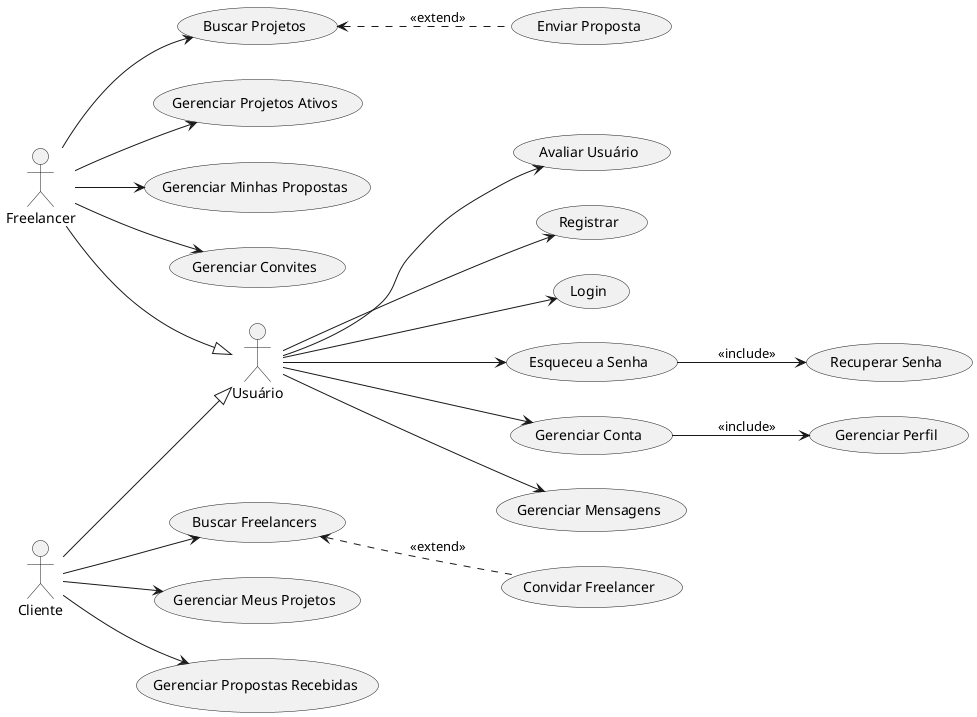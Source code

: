 @startuml usecase diagram
left to right direction

actor Usuário as User
actor Freelancer
actor Cliente

usecase "Registrar" as UC_Registrar
usecase "Login" as UC_Login
usecase "Esqueceu a Senha" as UC_EsqueceuSenha
usecase "Recuperar Senha" as UC_RecuperarSenha
usecase "Gerenciar Conta" as UC_GerenciarConta
usecase "Gerenciar Mensagens" as UC_GerenciarMensagens
usecase "Avaliar Usuário" as UC_AvaliarUsuario

usecase "Gerenciar Perfil" as UC_GerenciarPerfil

usecase "Enviar Proposta" as UC_EnviarProposta
usecase "Buscar Projetos" as UC_BuscarProjetos
usecase "Gerenciar Projetos Ativos" as UC_GPA
usecase "Gerenciar Minhas Propostas" as UC_GMPropostas
usecase "Gerenciar Convites" as UC_GerenciarConvites


usecase "Gerenciar Meus Projetos" as UC_GMProjetos
usecase "Gerenciar Propostas Recebidas" as UC_GPR
usecase "Convidar Freelancer" as UC_ConvidarFreelancer
usecase "Buscar Freelancers" as UC_BuscarFreelancers

User --> UC_GerenciarConta
User --> UC_Login
User --> UC_EsqueceuSenha
User --> UC_Registrar
User --> UC_GerenciarMensagens
User --> UC_AvaliarUsuario

Cliente --|> User
Freelancer --|> User

UC_EsqueceuSenha --> UC_RecuperarSenha : <<include>>
UC_GerenciarConta --> UC_GerenciarPerfil : <<include>>

UC_BuscarFreelancers <.. UC_ConvidarFreelancer : <<extend>>  
UC_BuscarProjetos <.. UC_EnviarProposta : <<extend>>

Freelancer --> UC_BuscarProjetos
Freelancer --> UC_GerenciarConvites
Freelancer --> UC_GPA
Freelancer --> UC_GMPropostas

Cliente --> UC_BuscarFreelancers
Cliente --> UC_GMProjetos
Cliente --> UC_GPR

@enduml 